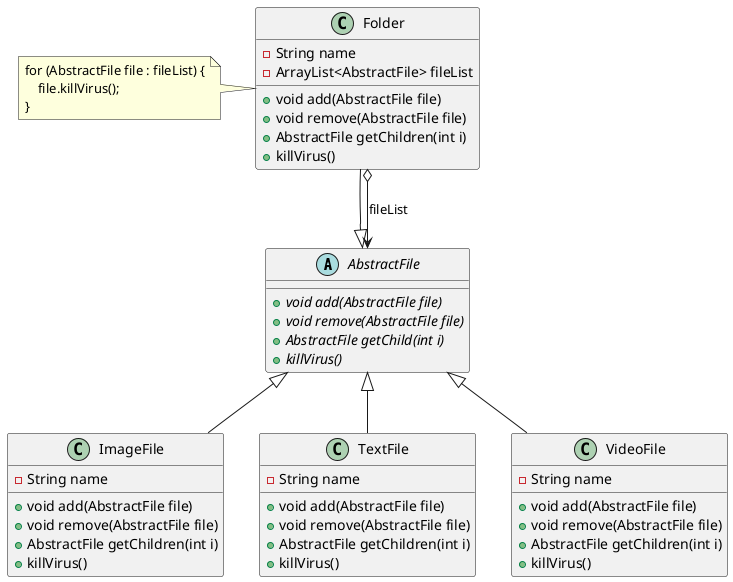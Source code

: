@startuml
abstract class AbstractFile {
+{abstract} void add(AbstractFile file)
+{abstract} void remove(AbstractFile file)
+{abstract} AbstractFile getChild(int i)
+{abstract} killVirus()
}

class Folder {
-String name
-ArrayList<AbstractFile> fileList
+void add(AbstractFile file)
+void remove(AbstractFile file)
+AbstractFile getChildren(int i)
+killVirus()
}

class ImageFile {
-String name
+void add(AbstractFile file)
+void remove(AbstractFile file)
+AbstractFile getChildren(int i)
+killVirus()
}

class TextFile {
-String name
+void add(AbstractFile file)
+void remove(AbstractFile file)
+AbstractFile getChildren(int i)
+killVirus()
}

class VideoFile {
-String name
+void add(AbstractFile file)
+void remove(AbstractFile file)
+AbstractFile getChildren(int i)
+killVirus()
}

note left of Folder
for (AbstractFile file : fileList) {
    file.killVirus();
}
end note

AbstractFile <|-up- Folder
AbstractFile <-up-o Folder : fileList
AbstractFile <|-- ImageFile
AbstractFile <|-- TextFile
AbstractFile <|-- VideoFile
@enduml
